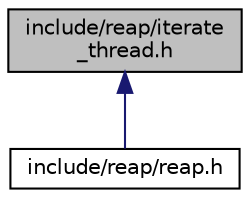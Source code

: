 digraph "include/reap/iterate_thread.h"
{
 // LATEX_PDF_SIZE
  edge [fontname="Helvetica",fontsize="10",labelfontname="Helvetica",labelfontsize="10"];
  node [fontname="Helvetica",fontsize="10",shape=record];
  Node1 [label="include/reap/iterate\l_thread.h",height=0.2,width=0.4,color="black", fillcolor="grey75", style="filled", fontcolor="black",tooltip="Exposes thread iteration."];
  Node1 -> Node2 [dir="back",color="midnightblue",fontsize="10",style="solid",fontname="Helvetica"];
  Node2 [label="include/reap/reap.h",height=0.2,width=0.4,color="black", fillcolor="white", style="filled",URL="$reap_8h_source.html",tooltip=" "];
}
